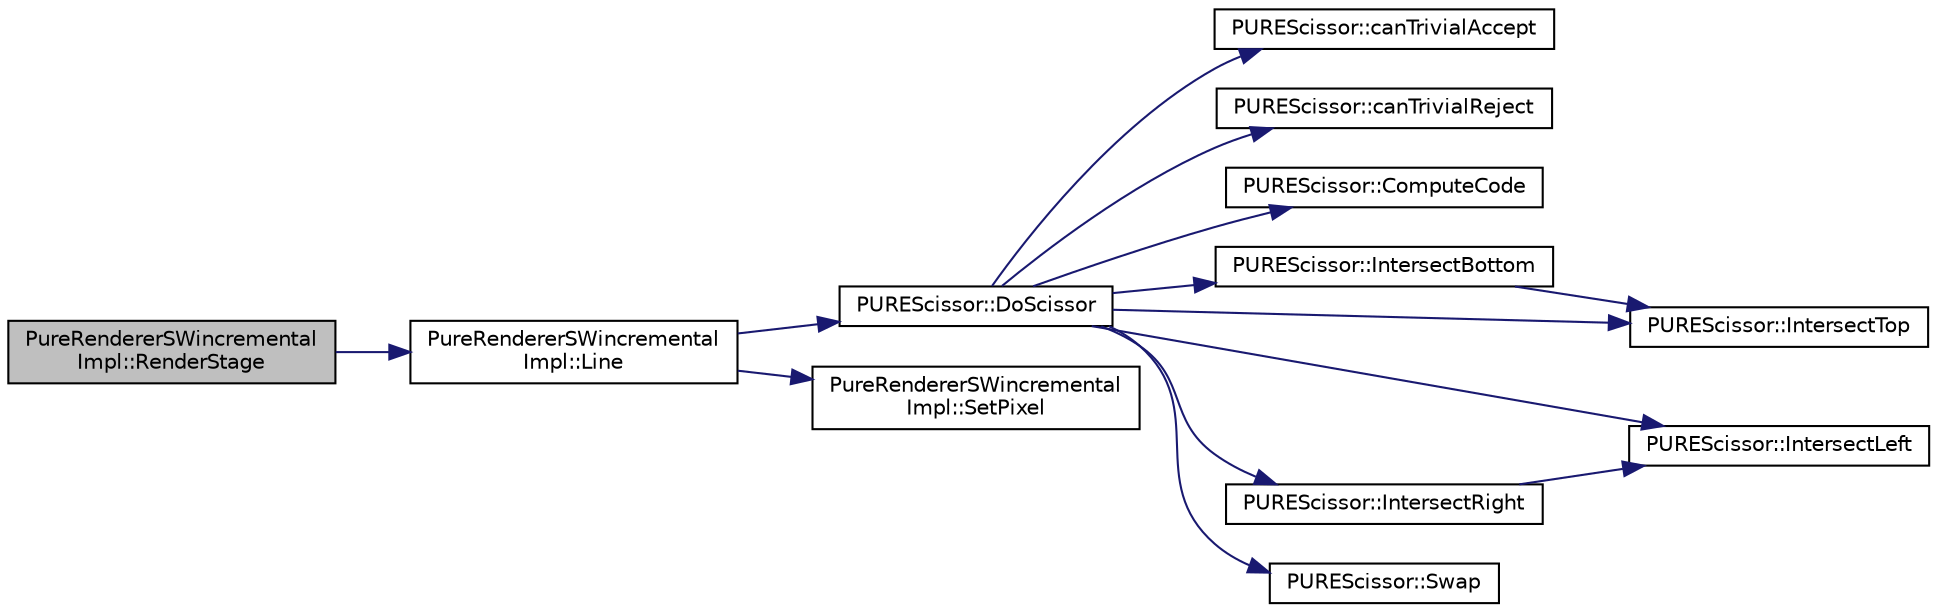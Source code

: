 digraph "PureRendererSWincrementalImpl::RenderStage"
{
 // LATEX_PDF_SIZE
  edge [fontname="Helvetica",fontsize="10",labelfontname="Helvetica",labelfontsize="10"];
  node [fontname="Helvetica",fontsize="10",shape=record];
  rankdir="LR";
  Node1 [label="PureRendererSWincremental\lImpl::RenderStage",height=0.2,width=0.4,color="black", fillcolor="grey75", style="filled", fontcolor="black",tooltip="This should be called for every renderable object."];
  Node1 -> Node2 [color="midnightblue",fontsize="10",style="solid",fontname="Helvetica"];
  Node2 [label="PureRendererSWincremental\lImpl::Line",height=0.2,width=0.4,color="black", fillcolor="white", style="filled",URL="$class_pure_renderer_s_wincremental_impl.html#aee2ad6a85bb911aee2bcef8ba9daf7df",tooltip=" "];
  Node2 -> Node3 [color="midnightblue",fontsize="10",style="solid",fontname="Helvetica"];
  Node3 [label="PUREScissor::DoScissor",height=0.2,width=0.4,color="black", fillcolor="white", style="filled",URL="$class_p_u_r_e_scissor.html#af8624819ce4aab3a993bf6520496cee0",tooltip="Runs the scissoring algorithm for the given user line."];
  Node3 -> Node4 [color="midnightblue",fontsize="10",style="solid",fontname="Helvetica"];
  Node4 [label="PUREScissor::canTrivialAccept",height=0.2,width=0.4,color="black", fillcolor="white", style="filled",URL="$class_p_u_r_e_scissor.html#a1e69f5de7ab33689300385e27a7734d0",tooltip="Based on the given region codes of 2 points, tells if the line defined by the 2 points can be trivial..."];
  Node3 -> Node5 [color="midnightblue",fontsize="10",style="solid",fontname="Helvetica"];
  Node5 [label="PUREScissor::canTrivialReject",height=0.2,width=0.4,color="black", fillcolor="white", style="filled",URL="$class_p_u_r_e_scissor.html#a31e47d3ea9480192fc1e50b329fcb674",tooltip="Based on the given region codes of 2 points, tells if the line defined by the 2 points can be trivial..."];
  Node3 -> Node6 [color="midnightblue",fontsize="10",style="solid",fontname="Helvetica"];
  Node6 [label="PUREScissor::ComputeCode",height=0.2,width=0.4,color="black", fillcolor="white", style="filled",URL="$class_p_u_r_e_scissor.html#a2923435b07af501294d79f67b31c9704",tooltip="Determines the region code for the given (x,y) point."];
  Node3 -> Node7 [color="midnightblue",fontsize="10",style="solid",fontname="Helvetica"];
  Node7 [label="PUREScissor::IntersectBottom",height=0.2,width=0.4,color="black", fillcolor="white", style="filled",URL="$class_p_u_r_e_scissor.html#a0ba0962ad9d6d5c2b4ed9effe15d5b45",tooltip="Calculates intersection point of bottom clipping line and user line."];
  Node7 -> Node8 [color="midnightblue",fontsize="10",style="solid",fontname="Helvetica"];
  Node8 [label="PUREScissor::IntersectTop",height=0.2,width=0.4,color="black", fillcolor="white", style="filled",URL="$class_p_u_r_e_scissor.html#ae61b650a02456effd4a8fddf4cb83a77",tooltip="Calculates intersection point of top clipping line and user line."];
  Node3 -> Node9 [color="midnightblue",fontsize="10",style="solid",fontname="Helvetica"];
  Node9 [label="PUREScissor::IntersectLeft",height=0.2,width=0.4,color="black", fillcolor="white", style="filled",URL="$class_p_u_r_e_scissor.html#a71102f14b92c405dc4c3e1837bef96b4",tooltip="Calculates intersection point of left clipping line and user line."];
  Node3 -> Node10 [color="midnightblue",fontsize="10",style="solid",fontname="Helvetica"];
  Node10 [label="PUREScissor::IntersectRight",height=0.2,width=0.4,color="black", fillcolor="white", style="filled",URL="$class_p_u_r_e_scissor.html#a1796e131c091bb7aa137c48c95c52c0b",tooltip="Calculates intersection point of right clipping line and user line."];
  Node10 -> Node9 [color="midnightblue",fontsize="10",style="solid",fontname="Helvetica"];
  Node3 -> Node8 [color="midnightblue",fontsize="10",style="solid",fontname="Helvetica"];
  Node3 -> Node11 [color="midnightblue",fontsize="10",style="solid",fontname="Helvetica"];
  Node11 [label="PUREScissor::Swap",height=0.2,width=0.4,color="black", fillcolor="white", style="filled",URL="$class_p_u_r_e_scissor.html#ade440461089360d4ab14bb76f5169708",tooltip=" "];
  Node2 -> Node12 [color="midnightblue",fontsize="10",style="solid",fontname="Helvetica"];
  Node12 [label="PureRendererSWincremental\lImpl::SetPixel",height=0.2,width=0.4,color="black", fillcolor="white", style="filled",URL="$class_pure_renderer_s_wincremental_impl.html#af09ed720e7dffac00888a9a17ab3bbfe",tooltip=" "];
}
